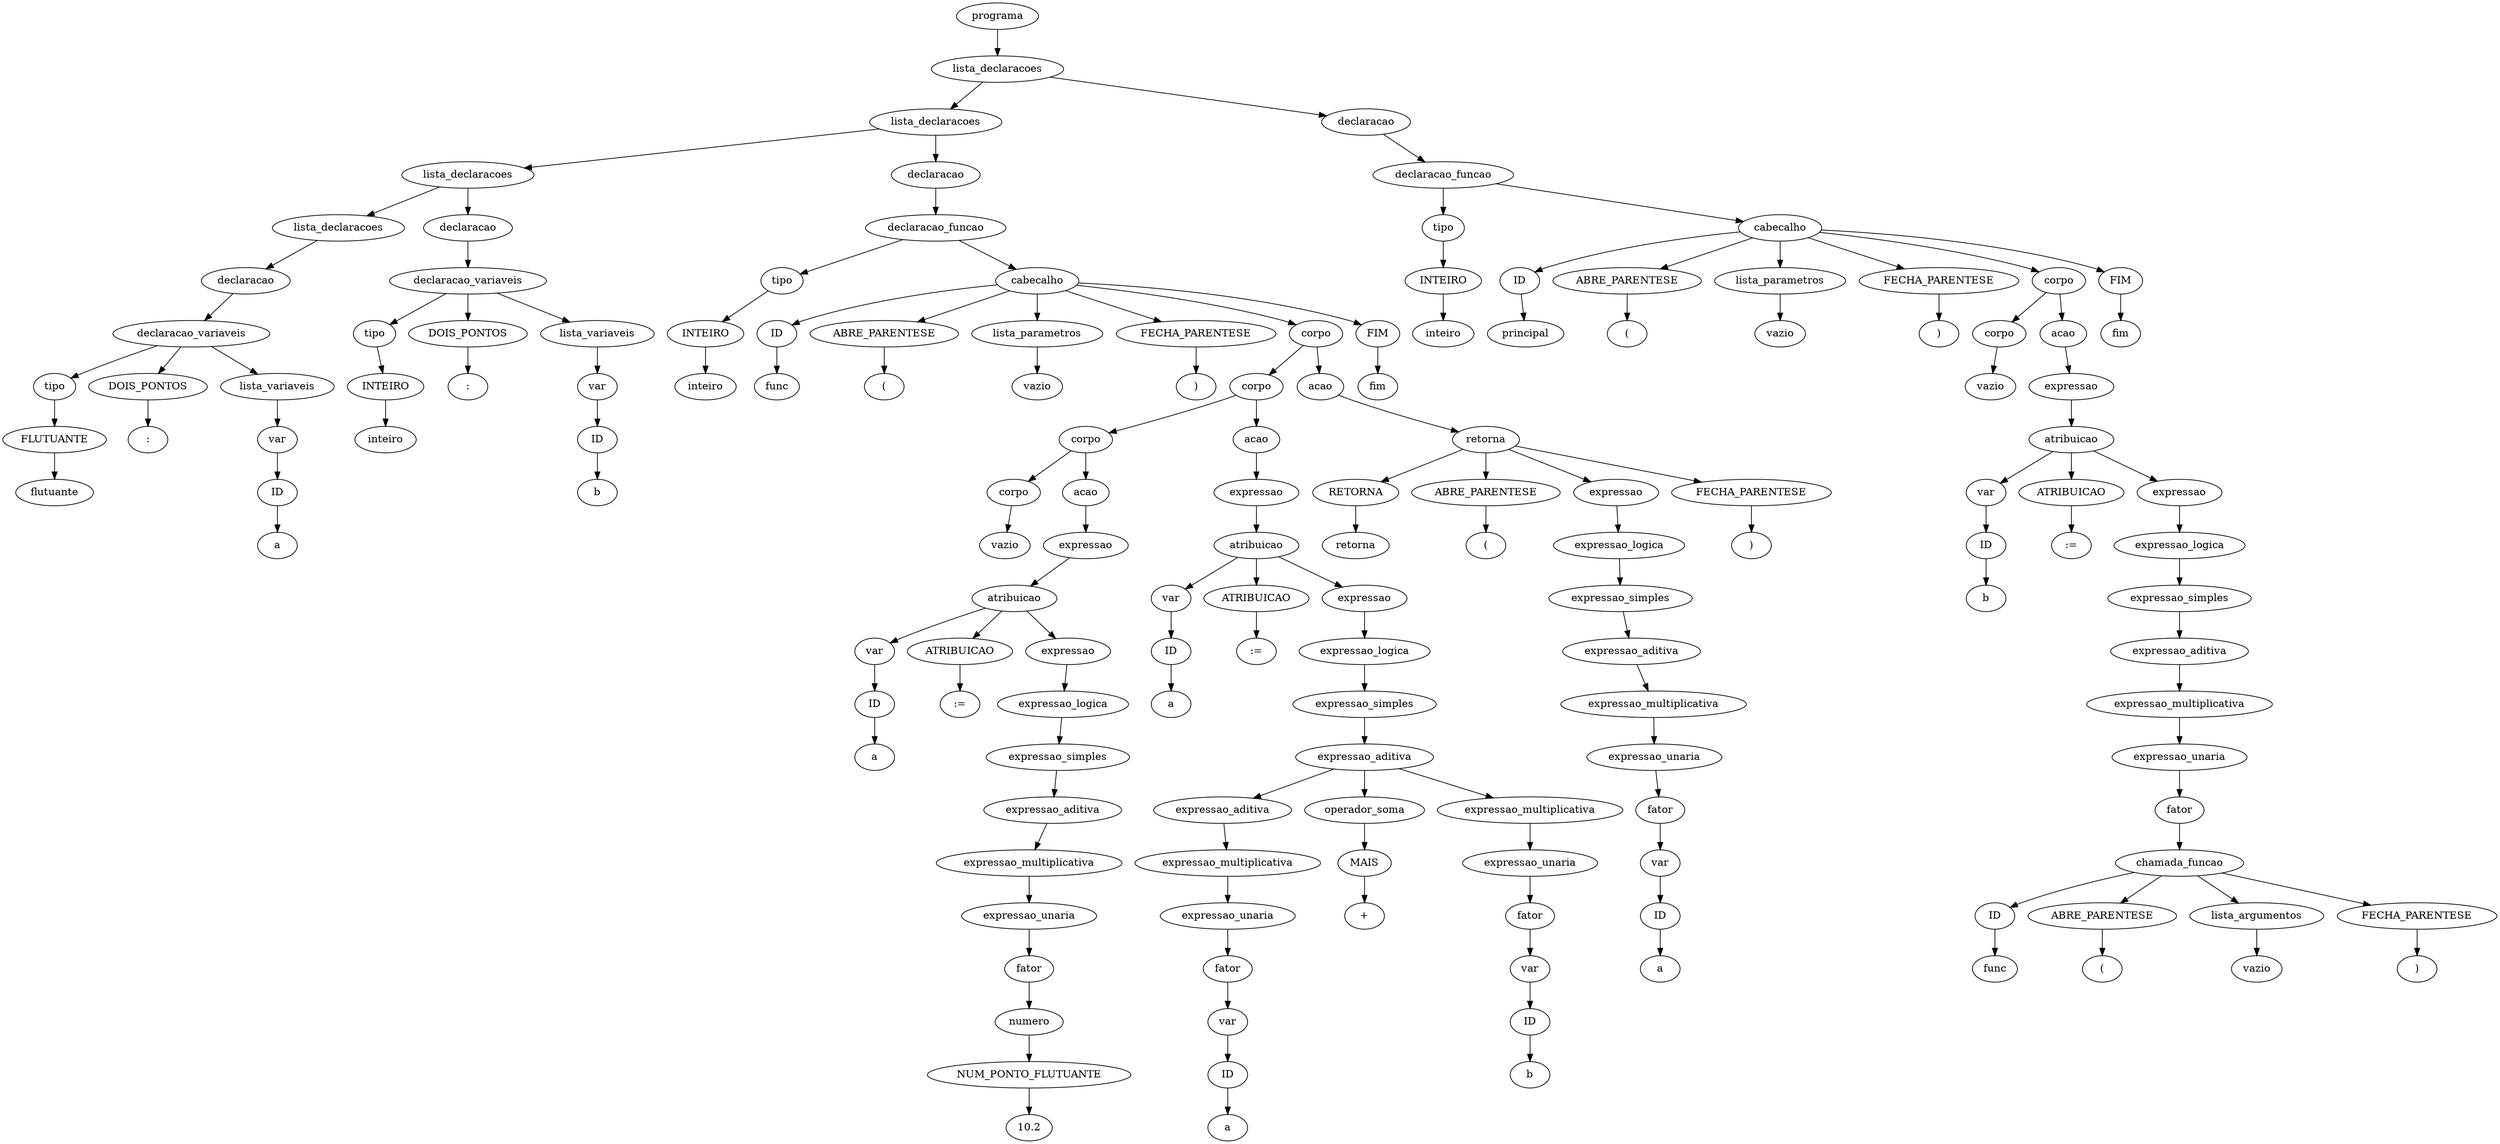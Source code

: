 digraph tree {
    "0x0" [label="programa"];
    "0x1" [label="lista_declaracoes"];
    "0x2" [label="lista_declaracoes"];
    "0x3" [label="lista_declaracoes"];
    "0x4" [label="lista_declaracoes"];
    "0x5" [label="declaracao"];
    "0x6" [label="declaracao_variaveis"];
    "0x7" [label="tipo"];
    "0x8" [label="FLUTUANTE"];
    "0x9" [label="flutuante"];
    "0xa" [label="DOIS_PONTOS"];
    "0xb" [label=":"];
    "0xc" [label="lista_variaveis"];
    "0xd" [label="var"];
    "0xe" [label="ID"];
    "0xf" [label="a"];
    "0x10" [label="declaracao"];
    "0x11" [label="declaracao_variaveis"];
    "0x12" [label="tipo"];
    "0x13" [label="INTEIRO"];
    "0x14" [label="inteiro"];
    "0x15" [label="DOIS_PONTOS"];
    "0x16" [label=":"];
    "0x17" [label="lista_variaveis"];
    "0x18" [label="var"];
    "0x19" [label="ID"];
    "0x1a" [label="b"];
    "0x1b" [label="declaracao"];
    "0x1c" [label="declaracao_funcao"];
    "0x1d" [label="tipo"];
    "0x1e" [label="INTEIRO"];
    "0x1f" [label="inteiro"];
    "0x20" [label="cabecalho"];
    "0x21" [label="ID"];
    "0x22" [label="func"];
    "0x23" [label="ABRE_PARENTESE"];
    "0x24" [label="("];
    "0x25" [label="lista_parametros"];
    "0x26" [label="vazio"];
    "0x27" [label="FECHA_PARENTESE"];
    "0x28" [label=")"];
    "0x29" [label="corpo"];
    "0x2a" [label="corpo"];
    "0x2b" [label="corpo"];
    "0x2c" [label="corpo"];
    "0x2d" [label="vazio"];
    "0x2e" [label="acao"];
    "0x2f" [label="expressao"];
    "0x30" [label="atribuicao"];
    "0x31" [label="var"];
    "0x32" [label="ID"];
    "0x33" [label="a"];
    "0x34" [label="ATRIBUICAO"];
    "0x35" [label=":="];
    "0x36" [label="expressao"];
    "0x37" [label="expressao_logica"];
    "0x38" [label="expressao_simples"];
    "0x39" [label="expressao_aditiva"];
    "0x3a" [label="expressao_multiplicativa"];
    "0x3b" [label="expressao_unaria"];
    "0x3c" [label="fator"];
    "0x3d" [label="numero"];
    "0x3e" [label="NUM_PONTO_FLUTUANTE"];
    "0x3f" [label="10.2"];
    "0x40" [label="acao"];
    "0x41" [label="expressao"];
    "0x42" [label="atribuicao"];
    "0x43" [label="var"];
    "0x44" [label="ID"];
    "0x45" [label="a"];
    "0x46" [label="ATRIBUICAO"];
    "0x47" [label=":="];
    "0x48" [label="expressao"];
    "0x49" [label="expressao_logica"];
    "0x4a" [label="expressao_simples"];
    "0x4b" [label="expressao_aditiva"];
    "0x4c" [label="expressao_aditiva"];
    "0x4d" [label="expressao_multiplicativa"];
    "0x4e" [label="expressao_unaria"];
    "0x4f" [label="fator"];
    "0x50" [label="var"];
    "0x51" [label="ID"];
    "0x52" [label="a"];
    "0x53" [label="operador_soma"];
    "0x54" [label="MAIS"];
    "0x55" [label="+"];
    "0x56" [label="expressao_multiplicativa"];
    "0x57" [label="expressao_unaria"];
    "0x58" [label="fator"];
    "0x59" [label="var"];
    "0x5a" [label="ID"];
    "0x5b" [label="b"];
    "0x5c" [label="acao"];
    "0x5d" [label="retorna"];
    "0x5e" [label="RETORNA"];
    "0x5f" [label="retorna"];
    "0x60" [label="ABRE_PARENTESE"];
    "0x61" [label="("];
    "0x62" [label="expressao"];
    "0x63" [label="expressao_logica"];
    "0x64" [label="expressao_simples"];
    "0x65" [label="expressao_aditiva"];
    "0x66" [label="expressao_multiplicativa"];
    "0x67" [label="expressao_unaria"];
    "0x68" [label="fator"];
    "0x69" [label="var"];
    "0x6a" [label="ID"];
    "0x6b" [label="a"];
    "0x6c" [label="FECHA_PARENTESE"];
    "0x6d" [label=")"];
    "0x6e" [label="FIM"];
    "0x6f" [label="fim"];
    "0x70" [label="declaracao"];
    "0x71" [label="declaracao_funcao"];
    "0x72" [label="tipo"];
    "0x73" [label="INTEIRO"];
    "0x74" [label="inteiro"];
    "0x75" [label="cabecalho"];
    "0x76" [label="ID"];
    "0x77" [label="principal"];
    "0x78" [label="ABRE_PARENTESE"];
    "0x79" [label="("];
    "0x7a" [label="lista_parametros"];
    "0x7b" [label="vazio"];
    "0x7c" [label="FECHA_PARENTESE"];
    "0x7d" [label=")"];
    "0x7e" [label="corpo"];
    "0x7f" [label="corpo"];
    "0x80" [label="vazio"];
    "0x81" [label="acao"];
    "0x82" [label="expressao"];
    "0x83" [label="atribuicao"];
    "0x84" [label="var"];
    "0x85" [label="ID"];
    "0x86" [label="b"];
    "0x87" [label="ATRIBUICAO"];
    "0x88" [label=":="];
    "0x89" [label="expressao"];
    "0x8a" [label="expressao_logica"];
    "0x8b" [label="expressao_simples"];
    "0x8c" [label="expressao_aditiva"];
    "0x8d" [label="expressao_multiplicativa"];
    "0x8e" [label="expressao_unaria"];
    "0x8f" [label="fator"];
    "0x90" [label="chamada_funcao"];
    "0x91" [label="ID"];
    "0x92" [label="func"];
    "0x93" [label="ABRE_PARENTESE"];
    "0x94" [label="("];
    "0x95" [label="lista_argumentos"];
    "0x96" [label="vazio"];
    "0x97" [label="FECHA_PARENTESE"];
    "0x98" [label=")"];
    "0x99" [label="FIM"];
    "0x9a" [label="fim"];
    "0x0" -> "0x1";
    "0x1" -> "0x2";
    "0x1" -> "0x70";
    "0x2" -> "0x3";
    "0x2" -> "0x1b";
    "0x3" -> "0x4";
    "0x3" -> "0x10";
    "0x4" -> "0x5";
    "0x5" -> "0x6";
    "0x6" -> "0x7";
    "0x6" -> "0xa";
    "0x6" -> "0xc";
    "0x7" -> "0x8";
    "0x8" -> "0x9";
    "0xa" -> "0xb";
    "0xc" -> "0xd";
    "0xd" -> "0xe";
    "0xe" -> "0xf";
    "0x10" -> "0x11";
    "0x11" -> "0x12";
    "0x11" -> "0x15";
    "0x11" -> "0x17";
    "0x12" -> "0x13";
    "0x13" -> "0x14";
    "0x15" -> "0x16";
    "0x17" -> "0x18";
    "0x18" -> "0x19";
    "0x19" -> "0x1a";
    "0x1b" -> "0x1c";
    "0x1c" -> "0x1d";
    "0x1c" -> "0x20";
    "0x1d" -> "0x1e";
    "0x1e" -> "0x1f";
    "0x20" -> "0x21";
    "0x20" -> "0x23";
    "0x20" -> "0x25";
    "0x20" -> "0x27";
    "0x20" -> "0x29";
    "0x20" -> "0x6e";
    "0x21" -> "0x22";
    "0x23" -> "0x24";
    "0x25" -> "0x26";
    "0x27" -> "0x28";
    "0x29" -> "0x2a";
    "0x29" -> "0x5c";
    "0x2a" -> "0x2b";
    "0x2a" -> "0x40";
    "0x2b" -> "0x2c";
    "0x2b" -> "0x2e";
    "0x2c" -> "0x2d";
    "0x2e" -> "0x2f";
    "0x2f" -> "0x30";
    "0x30" -> "0x31";
    "0x30" -> "0x34";
    "0x30" -> "0x36";
    "0x31" -> "0x32";
    "0x32" -> "0x33";
    "0x34" -> "0x35";
    "0x36" -> "0x37";
    "0x37" -> "0x38";
    "0x38" -> "0x39";
    "0x39" -> "0x3a";
    "0x3a" -> "0x3b";
    "0x3b" -> "0x3c";
    "0x3c" -> "0x3d";
    "0x3d" -> "0x3e";
    "0x3e" -> "0x3f";
    "0x40" -> "0x41";
    "0x41" -> "0x42";
    "0x42" -> "0x43";
    "0x42" -> "0x46";
    "0x42" -> "0x48";
    "0x43" -> "0x44";
    "0x44" -> "0x45";
    "0x46" -> "0x47";
    "0x48" -> "0x49";
    "0x49" -> "0x4a";
    "0x4a" -> "0x4b";
    "0x4b" -> "0x4c";
    "0x4b" -> "0x53";
    "0x4b" -> "0x56";
    "0x4c" -> "0x4d";
    "0x4d" -> "0x4e";
    "0x4e" -> "0x4f";
    "0x4f" -> "0x50";
    "0x50" -> "0x51";
    "0x51" -> "0x52";
    "0x53" -> "0x54";
    "0x54" -> "0x55";
    "0x56" -> "0x57";
    "0x57" -> "0x58";
    "0x58" -> "0x59";
    "0x59" -> "0x5a";
    "0x5a" -> "0x5b";
    "0x5c" -> "0x5d";
    "0x5d" -> "0x5e";
    "0x5d" -> "0x60";
    "0x5d" -> "0x62";
    "0x5d" -> "0x6c";
    "0x5e" -> "0x5f";
    "0x60" -> "0x61";
    "0x62" -> "0x63";
    "0x63" -> "0x64";
    "0x64" -> "0x65";
    "0x65" -> "0x66";
    "0x66" -> "0x67";
    "0x67" -> "0x68";
    "0x68" -> "0x69";
    "0x69" -> "0x6a";
    "0x6a" -> "0x6b";
    "0x6c" -> "0x6d";
    "0x6e" -> "0x6f";
    "0x70" -> "0x71";
    "0x71" -> "0x72";
    "0x71" -> "0x75";
    "0x72" -> "0x73";
    "0x73" -> "0x74";
    "0x75" -> "0x76";
    "0x75" -> "0x78";
    "0x75" -> "0x7a";
    "0x75" -> "0x7c";
    "0x75" -> "0x7e";
    "0x75" -> "0x99";
    "0x76" -> "0x77";
    "0x78" -> "0x79";
    "0x7a" -> "0x7b";
    "0x7c" -> "0x7d";
    "0x7e" -> "0x7f";
    "0x7e" -> "0x81";
    "0x7f" -> "0x80";
    "0x81" -> "0x82";
    "0x82" -> "0x83";
    "0x83" -> "0x84";
    "0x83" -> "0x87";
    "0x83" -> "0x89";
    "0x84" -> "0x85";
    "0x85" -> "0x86";
    "0x87" -> "0x88";
    "0x89" -> "0x8a";
    "0x8a" -> "0x8b";
    "0x8b" -> "0x8c";
    "0x8c" -> "0x8d";
    "0x8d" -> "0x8e";
    "0x8e" -> "0x8f";
    "0x8f" -> "0x90";
    "0x90" -> "0x91";
    "0x90" -> "0x93";
    "0x90" -> "0x95";
    "0x90" -> "0x97";
    "0x91" -> "0x92";
    "0x93" -> "0x94";
    "0x95" -> "0x96";
    "0x97" -> "0x98";
    "0x99" -> "0x9a";
}
